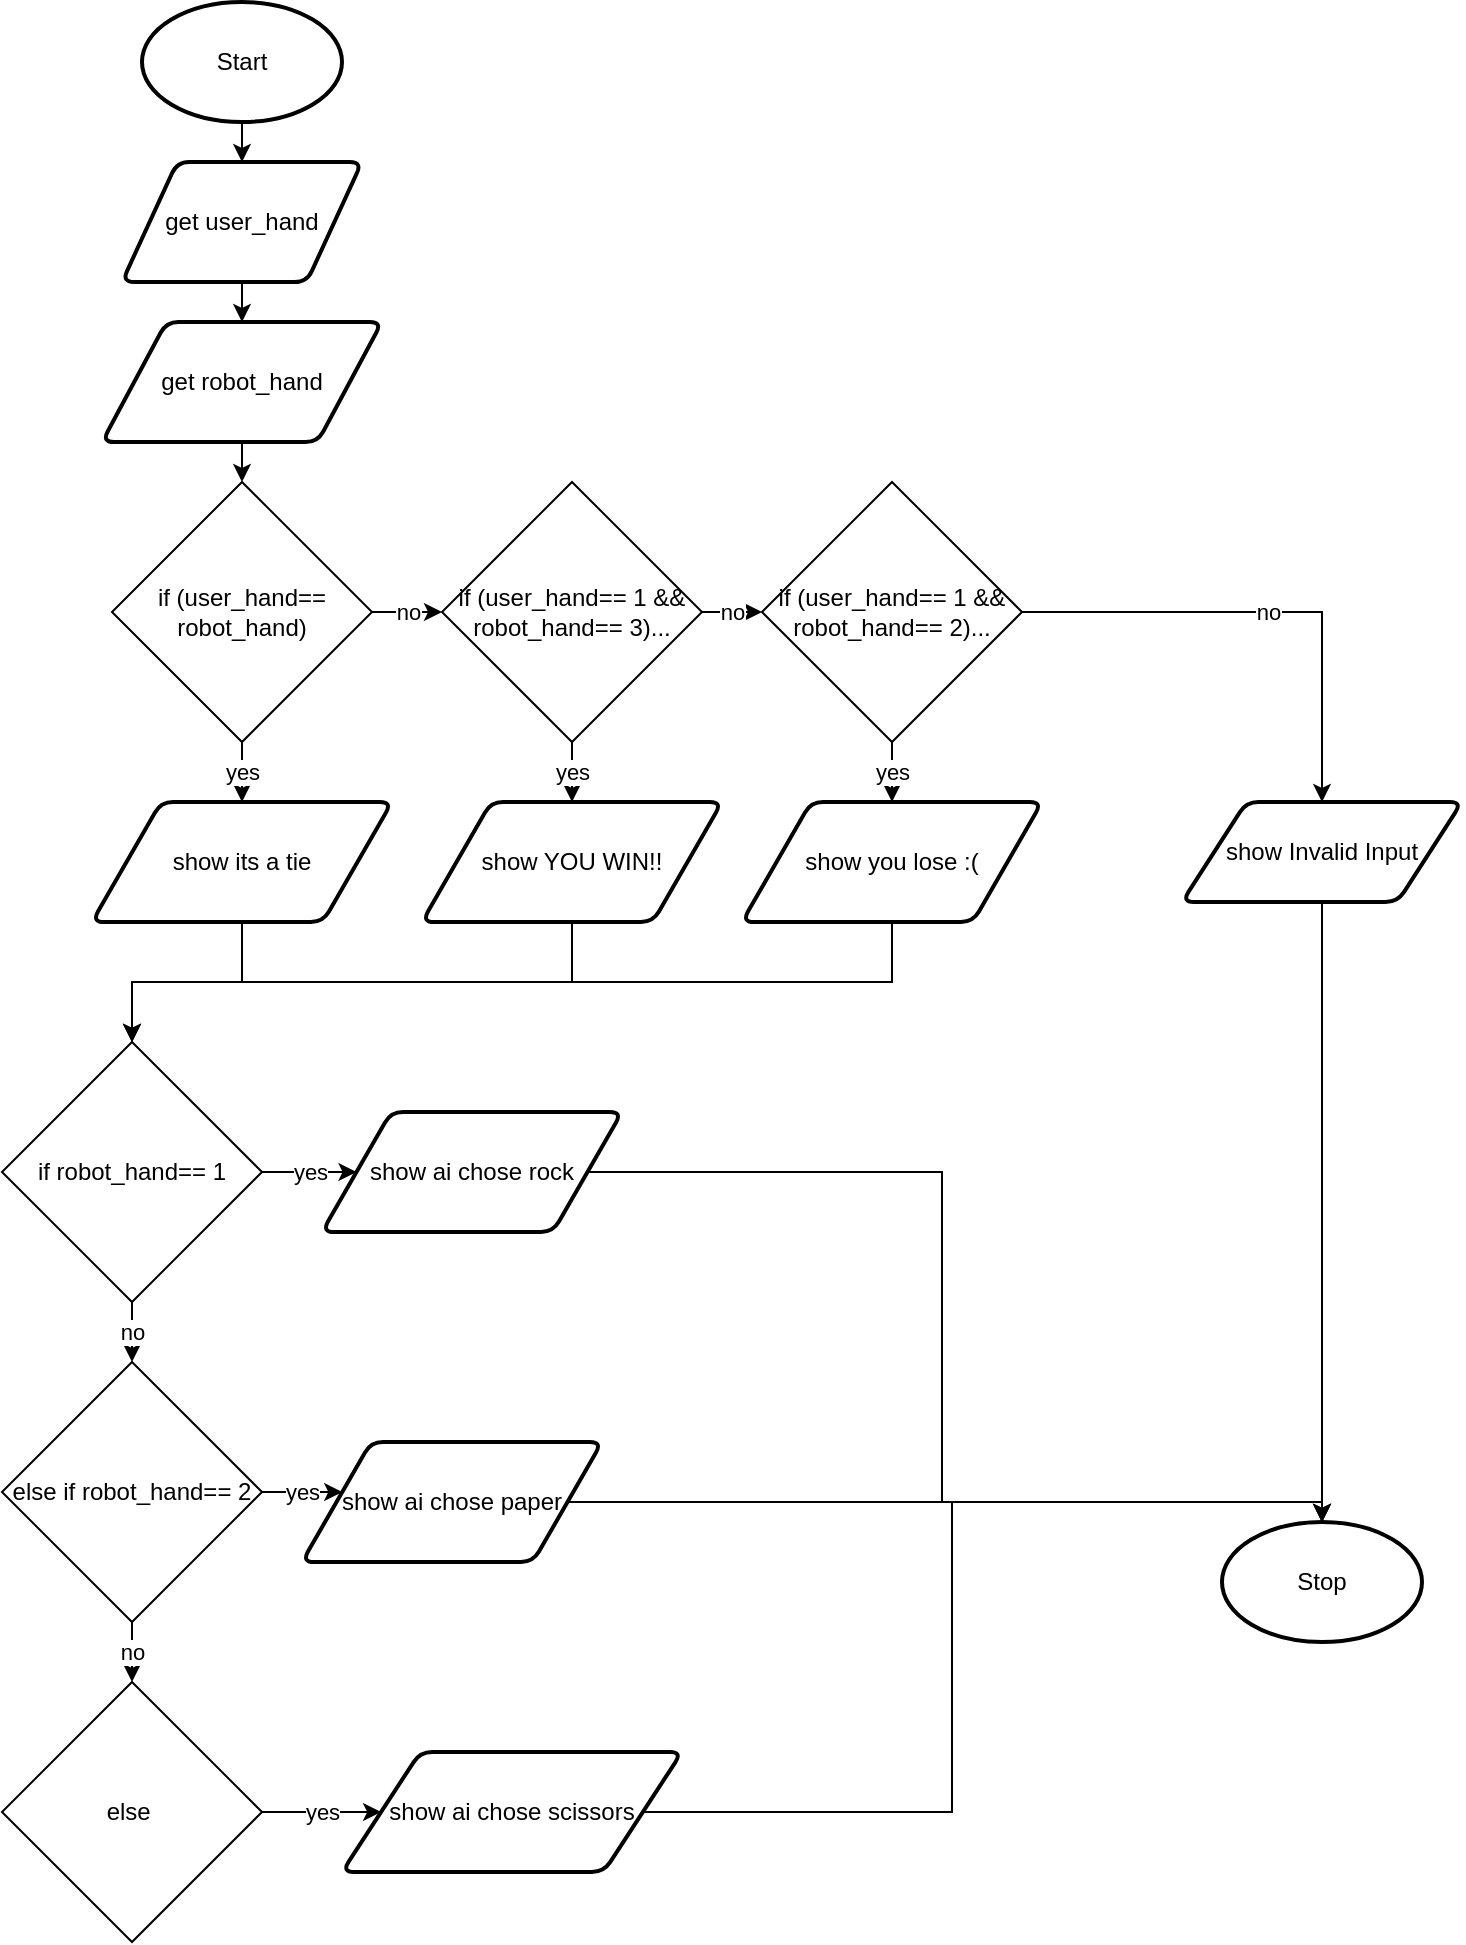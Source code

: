 <mxfile>
    <diagram id="q7JZCSy0gCoaakLFXjkL" name="Page-1">
        <mxGraphModel dx="690" dy="526" grid="1" gridSize="10" guides="1" tooltips="1" connect="1" arrows="1" fold="1" page="1" pageScale="1" pageWidth="827" pageHeight="1169" math="0" shadow="0">
            <root>
                <mxCell id="0"/>
                <mxCell id="1" parent="0"/>
                <mxCell id="18" style="edgeStyle=none;html=1;exitX=0.5;exitY=1;exitDx=0;exitDy=0;exitPerimeter=0;entryX=0.5;entryY=0;entryDx=0;entryDy=0;" parent="1" source="19" target="21" edge="1">
                    <mxGeometry relative="1" as="geometry"/>
                </mxCell>
                <mxCell id="19" value="Start" style="strokeWidth=2;html=1;shape=mxgraph.flowchart.start_1;whiteSpace=wrap;" parent="1" vertex="1">
                    <mxGeometry x="130" y="40" width="100" height="60" as="geometry"/>
                </mxCell>
                <mxCell id="49" style="edgeStyle=none;html=1;exitX=0.5;exitY=1;exitDx=0;exitDy=0;entryX=0.5;entryY=0;entryDx=0;entryDy=0;" parent="1" source="21" target="48" edge="1">
                    <mxGeometry relative="1" as="geometry"/>
                </mxCell>
                <mxCell id="21" value="get user_hand" style="shape=parallelogram;html=1;strokeWidth=2;perimeter=parallelogramPerimeter;whiteSpace=wrap;rounded=1;arcSize=12;size=0.23;" parent="1" vertex="1">
                    <mxGeometry x="120" y="120" width="120" height="60" as="geometry"/>
                </mxCell>
                <mxCell id="22" value="Stop" style="strokeWidth=2;html=1;shape=mxgraph.flowchart.start_1;whiteSpace=wrap;" parent="1" vertex="1">
                    <mxGeometry x="670" y="800" width="100" height="60" as="geometry"/>
                </mxCell>
                <mxCell id="51" style="edgeStyle=none;html=1;exitX=0.5;exitY=1;exitDx=0;exitDy=0;entryX=0.5;entryY=0;entryDx=0;entryDy=0;" parent="1" source="48" target="50" edge="1">
                    <mxGeometry relative="1" as="geometry"/>
                </mxCell>
                <mxCell id="48" value="get robot_hand" style="shape=parallelogram;html=1;strokeWidth=2;perimeter=parallelogramPerimeter;whiteSpace=wrap;rounded=1;arcSize=12;size=0.23;" parent="1" vertex="1">
                    <mxGeometry x="110" y="200" width="140" height="60" as="geometry"/>
                </mxCell>
                <mxCell id="53" value="no" style="edgeStyle=none;html=1;exitX=1;exitY=0.5;exitDx=0;exitDy=0;entryX=0;entryY=0.5;entryDx=0;entryDy=0;" parent="1" source="50" target="52" edge="1">
                    <mxGeometry relative="1" as="geometry"/>
                </mxCell>
                <mxCell id="55" value="yes" style="edgeStyle=none;html=1;exitX=0.5;exitY=1;exitDx=0;exitDy=0;entryX=0.5;entryY=0;entryDx=0;entryDy=0;" parent="1" source="50" target="54" edge="1">
                    <mxGeometry relative="1" as="geometry"/>
                </mxCell>
                <mxCell id="50" value="if (user_hand== robot_hand)" style="rhombus;whiteSpace=wrap;html=1;" parent="1" vertex="1">
                    <mxGeometry x="115" y="280" width="130" height="130" as="geometry"/>
                </mxCell>
                <mxCell id="61" value="no" style="edgeStyle=none;html=1;exitX=1;exitY=0.5;exitDx=0;exitDy=0;entryX=0;entryY=0.5;entryDx=0;entryDy=0;" parent="1" source="52" target="60" edge="1">
                    <mxGeometry relative="1" as="geometry"/>
                </mxCell>
                <mxCell id="65" value="yes" style="edgeStyle=none;html=1;exitX=0.5;exitY=1;exitDx=0;exitDy=0;entryX=0.5;entryY=0;entryDx=0;entryDy=0;" parent="1" source="52" target="64" edge="1">
                    <mxGeometry relative="1" as="geometry"/>
                </mxCell>
                <mxCell id="52" value="if (user_hand== 1 &amp;amp;&amp;amp; robot_hand== 3)..." style="rhombus;whiteSpace=wrap;html=1;" parent="1" vertex="1">
                    <mxGeometry x="280" y="280" width="130" height="130" as="geometry"/>
                </mxCell>
                <mxCell id="92" style="edgeStyle=orthogonalEdgeStyle;shape=connector;rounded=0;html=1;exitX=0.5;exitY=1;exitDx=0;exitDy=0;entryX=0.5;entryY=0;entryDx=0;entryDy=0;labelBackgroundColor=default;fontFamily=Helvetica;fontSize=11;fontColor=default;endArrow=classic;strokeColor=default;" edge="1" parent="1" source="54" target="59">
                    <mxGeometry relative="1" as="geometry"/>
                </mxCell>
                <mxCell id="54" value="show its a tie" style="shape=parallelogram;html=1;strokeWidth=2;perimeter=parallelogramPerimeter;whiteSpace=wrap;rounded=1;arcSize=12;size=0.23;" parent="1" vertex="1">
                    <mxGeometry x="105" y="440" width="150" height="60" as="geometry"/>
                </mxCell>
                <mxCell id="58" style="edgeStyle=none;html=1;exitX=0.5;exitY=1;exitDx=0;exitDy=0;entryX=0.5;entryY=0;entryDx=0;entryDy=0;entryPerimeter=0;" parent="1" source="57" target="22" edge="1">
                    <mxGeometry relative="1" as="geometry"/>
                </mxCell>
                <mxCell id="57" value="show Invalid Input" style="shape=parallelogram;html=1;strokeWidth=2;perimeter=parallelogramPerimeter;whiteSpace=wrap;rounded=1;arcSize=12;size=0.23;" parent="1" vertex="1">
                    <mxGeometry x="650" y="440" width="140" height="50" as="geometry"/>
                </mxCell>
                <mxCell id="94" value="no" style="edgeStyle=orthogonalEdgeStyle;shape=connector;rounded=0;html=1;exitX=0.5;exitY=1;exitDx=0;exitDy=0;entryX=0.5;entryY=0;entryDx=0;entryDy=0;labelBackgroundColor=default;fontFamily=Helvetica;fontSize=11;fontColor=default;endArrow=classic;strokeColor=default;" edge="1" parent="1" source="59" target="72">
                    <mxGeometry relative="1" as="geometry"/>
                </mxCell>
                <mxCell id="96" value="yes" style="edgeStyle=orthogonalEdgeStyle;shape=connector;rounded=0;html=1;exitX=1;exitY=0.5;exitDx=0;exitDy=0;labelBackgroundColor=default;fontFamily=Helvetica;fontSize=11;fontColor=default;endArrow=classic;strokeColor=default;" edge="1" parent="1" source="59" target="83">
                    <mxGeometry relative="1" as="geometry"/>
                </mxCell>
                <mxCell id="59" value="if robot_hand== 1" style="rhombus;whiteSpace=wrap;html=1;" parent="1" vertex="1">
                    <mxGeometry x="60" y="560" width="130" height="130" as="geometry"/>
                </mxCell>
                <mxCell id="67" value="yes" style="edgeStyle=none;html=1;exitX=0.5;exitY=1;exitDx=0;exitDy=0;entryX=0.5;entryY=0;entryDx=0;entryDy=0;" parent="1" source="60" target="66" edge="1">
                    <mxGeometry relative="1" as="geometry"/>
                </mxCell>
                <mxCell id="70" value="no" style="edgeStyle=none;html=1;exitX=1;exitY=0.5;exitDx=0;exitDy=0;entryX=0.5;entryY=0;entryDx=0;entryDy=0;rounded=0;" parent="1" source="60" target="57" edge="1">
                    <mxGeometry relative="1" as="geometry">
                        <Array as="points">
                            <mxPoint x="720" y="345"/>
                        </Array>
                    </mxGeometry>
                </mxCell>
                <mxCell id="60" value="if (user_hand== 1 &amp;amp;&amp;amp; robot_hand== 2)..." style="rhombus;whiteSpace=wrap;html=1;" parent="1" vertex="1">
                    <mxGeometry x="440" y="280" width="130" height="130" as="geometry"/>
                </mxCell>
                <mxCell id="93" style="edgeStyle=orthogonalEdgeStyle;shape=connector;rounded=0;html=1;exitX=0.5;exitY=1;exitDx=0;exitDy=0;entryX=0.5;entryY=0;entryDx=0;entryDy=0;labelBackgroundColor=default;fontFamily=Helvetica;fontSize=11;fontColor=default;endArrow=classic;strokeColor=default;" edge="1" parent="1" source="64" target="59">
                    <mxGeometry relative="1" as="geometry"/>
                </mxCell>
                <mxCell id="64" value="show YOU WIN!!" style="shape=parallelogram;html=1;strokeWidth=2;perimeter=parallelogramPerimeter;whiteSpace=wrap;rounded=1;arcSize=12;size=0.23;" parent="1" vertex="1">
                    <mxGeometry x="270" y="440" width="150" height="60" as="geometry"/>
                </mxCell>
                <mxCell id="102" style="edgeStyle=orthogonalEdgeStyle;shape=connector;rounded=0;html=1;exitX=0.5;exitY=1;exitDx=0;exitDy=0;labelBackgroundColor=default;fontFamily=Helvetica;fontSize=11;fontColor=default;endArrow=classic;strokeColor=default;" edge="1" parent="1" source="66" target="59">
                    <mxGeometry relative="1" as="geometry"/>
                </mxCell>
                <mxCell id="66" value="show you lose :(" style="shape=parallelogram;html=1;strokeWidth=2;perimeter=parallelogramPerimeter;whiteSpace=wrap;rounded=1;arcSize=12;size=0.23;" parent="1" vertex="1">
                    <mxGeometry x="430" y="440" width="150" height="60" as="geometry"/>
                </mxCell>
                <mxCell id="95" value="no" style="edgeStyle=orthogonalEdgeStyle;shape=connector;rounded=0;html=1;exitX=0.5;exitY=1;exitDx=0;exitDy=0;entryX=0.5;entryY=0;entryDx=0;entryDy=0;labelBackgroundColor=default;fontFamily=Helvetica;fontSize=11;fontColor=default;endArrow=classic;strokeColor=default;" edge="1" parent="1" source="72" target="78">
                    <mxGeometry relative="1" as="geometry"/>
                </mxCell>
                <mxCell id="97" value="yes" style="edgeStyle=orthogonalEdgeStyle;shape=connector;rounded=0;html=1;exitX=1;exitY=0.5;exitDx=0;exitDy=0;labelBackgroundColor=default;fontFamily=Helvetica;fontSize=11;fontColor=default;endArrow=classic;strokeColor=default;" edge="1" parent="1" source="72" target="87">
                    <mxGeometry relative="1" as="geometry">
                        <Array as="points">
                            <mxPoint x="220" y="785"/>
                            <mxPoint x="220" y="785"/>
                        </Array>
                    </mxGeometry>
                </mxCell>
                <mxCell id="72" value="else if robot_hand== 2" style="rhombus;whiteSpace=wrap;html=1;" parent="1" vertex="1">
                    <mxGeometry x="60" y="720" width="130" height="130" as="geometry"/>
                </mxCell>
                <mxCell id="98" value="yes" style="edgeStyle=orthogonalEdgeStyle;shape=connector;rounded=0;html=1;exitX=1;exitY=0.5;exitDx=0;exitDy=0;entryX=0;entryY=0.5;entryDx=0;entryDy=0;labelBackgroundColor=default;fontFamily=Helvetica;fontSize=11;fontColor=default;endArrow=classic;strokeColor=default;" edge="1" parent="1" source="78" target="88">
                    <mxGeometry relative="1" as="geometry"/>
                </mxCell>
                <mxCell id="78" value="else&amp;nbsp;" style="rhombus;whiteSpace=wrap;html=1;" parent="1" vertex="1">
                    <mxGeometry x="60" y="880" width="130" height="130" as="geometry"/>
                </mxCell>
                <mxCell id="101" style="edgeStyle=orthogonalEdgeStyle;shape=connector;rounded=0;html=1;exitX=1;exitY=0.5;exitDx=0;exitDy=0;labelBackgroundColor=default;fontFamily=Helvetica;fontSize=11;fontColor=default;endArrow=classic;strokeColor=default;" edge="1" parent="1" source="83">
                    <mxGeometry relative="1" as="geometry">
                        <mxPoint x="720" y="800" as="targetPoint"/>
                        <Array as="points">
                            <mxPoint x="530" y="625"/>
                            <mxPoint x="530" y="790"/>
                            <mxPoint x="720" y="790"/>
                        </Array>
                    </mxGeometry>
                </mxCell>
                <mxCell id="83" value="show ai chose rock" style="shape=parallelogram;html=1;strokeWidth=2;perimeter=parallelogramPerimeter;whiteSpace=wrap;rounded=1;arcSize=12;size=0.23;" parent="1" vertex="1">
                    <mxGeometry x="220" y="595" width="150" height="60" as="geometry"/>
                </mxCell>
                <mxCell id="100" style="edgeStyle=orthogonalEdgeStyle;shape=connector;rounded=0;html=1;exitX=1;exitY=0.5;exitDx=0;exitDy=0;entryX=0.5;entryY=0;entryDx=0;entryDy=0;entryPerimeter=0;labelBackgroundColor=default;fontFamily=Helvetica;fontSize=11;fontColor=default;endArrow=classic;strokeColor=default;" edge="1" parent="1" source="87" target="22">
                    <mxGeometry relative="1" as="geometry"/>
                </mxCell>
                <mxCell id="87" value="show ai chose paper" style="shape=parallelogram;html=1;strokeWidth=2;perimeter=parallelogramPerimeter;whiteSpace=wrap;rounded=1;arcSize=12;size=0.23;" parent="1" vertex="1">
                    <mxGeometry x="210" y="760" width="150" height="60" as="geometry"/>
                </mxCell>
                <mxCell id="99" style="edgeStyle=orthogonalEdgeStyle;shape=connector;rounded=0;html=1;exitX=1;exitY=0.5;exitDx=0;exitDy=0;entryX=0.5;entryY=0;entryDx=0;entryDy=0;entryPerimeter=0;labelBackgroundColor=default;fontFamily=Helvetica;fontSize=11;fontColor=default;endArrow=classic;strokeColor=default;" edge="1" parent="1" source="88" target="22">
                    <mxGeometry relative="1" as="geometry"/>
                </mxCell>
                <mxCell id="88" value="show ai chose scissors" style="shape=parallelogram;html=1;strokeWidth=2;perimeter=parallelogramPerimeter;whiteSpace=wrap;rounded=1;arcSize=12;size=0.23;" parent="1" vertex="1">
                    <mxGeometry x="230" y="915" width="170" height="60" as="geometry"/>
                </mxCell>
            </root>
        </mxGraphModel>
    </diagram>
</mxfile>